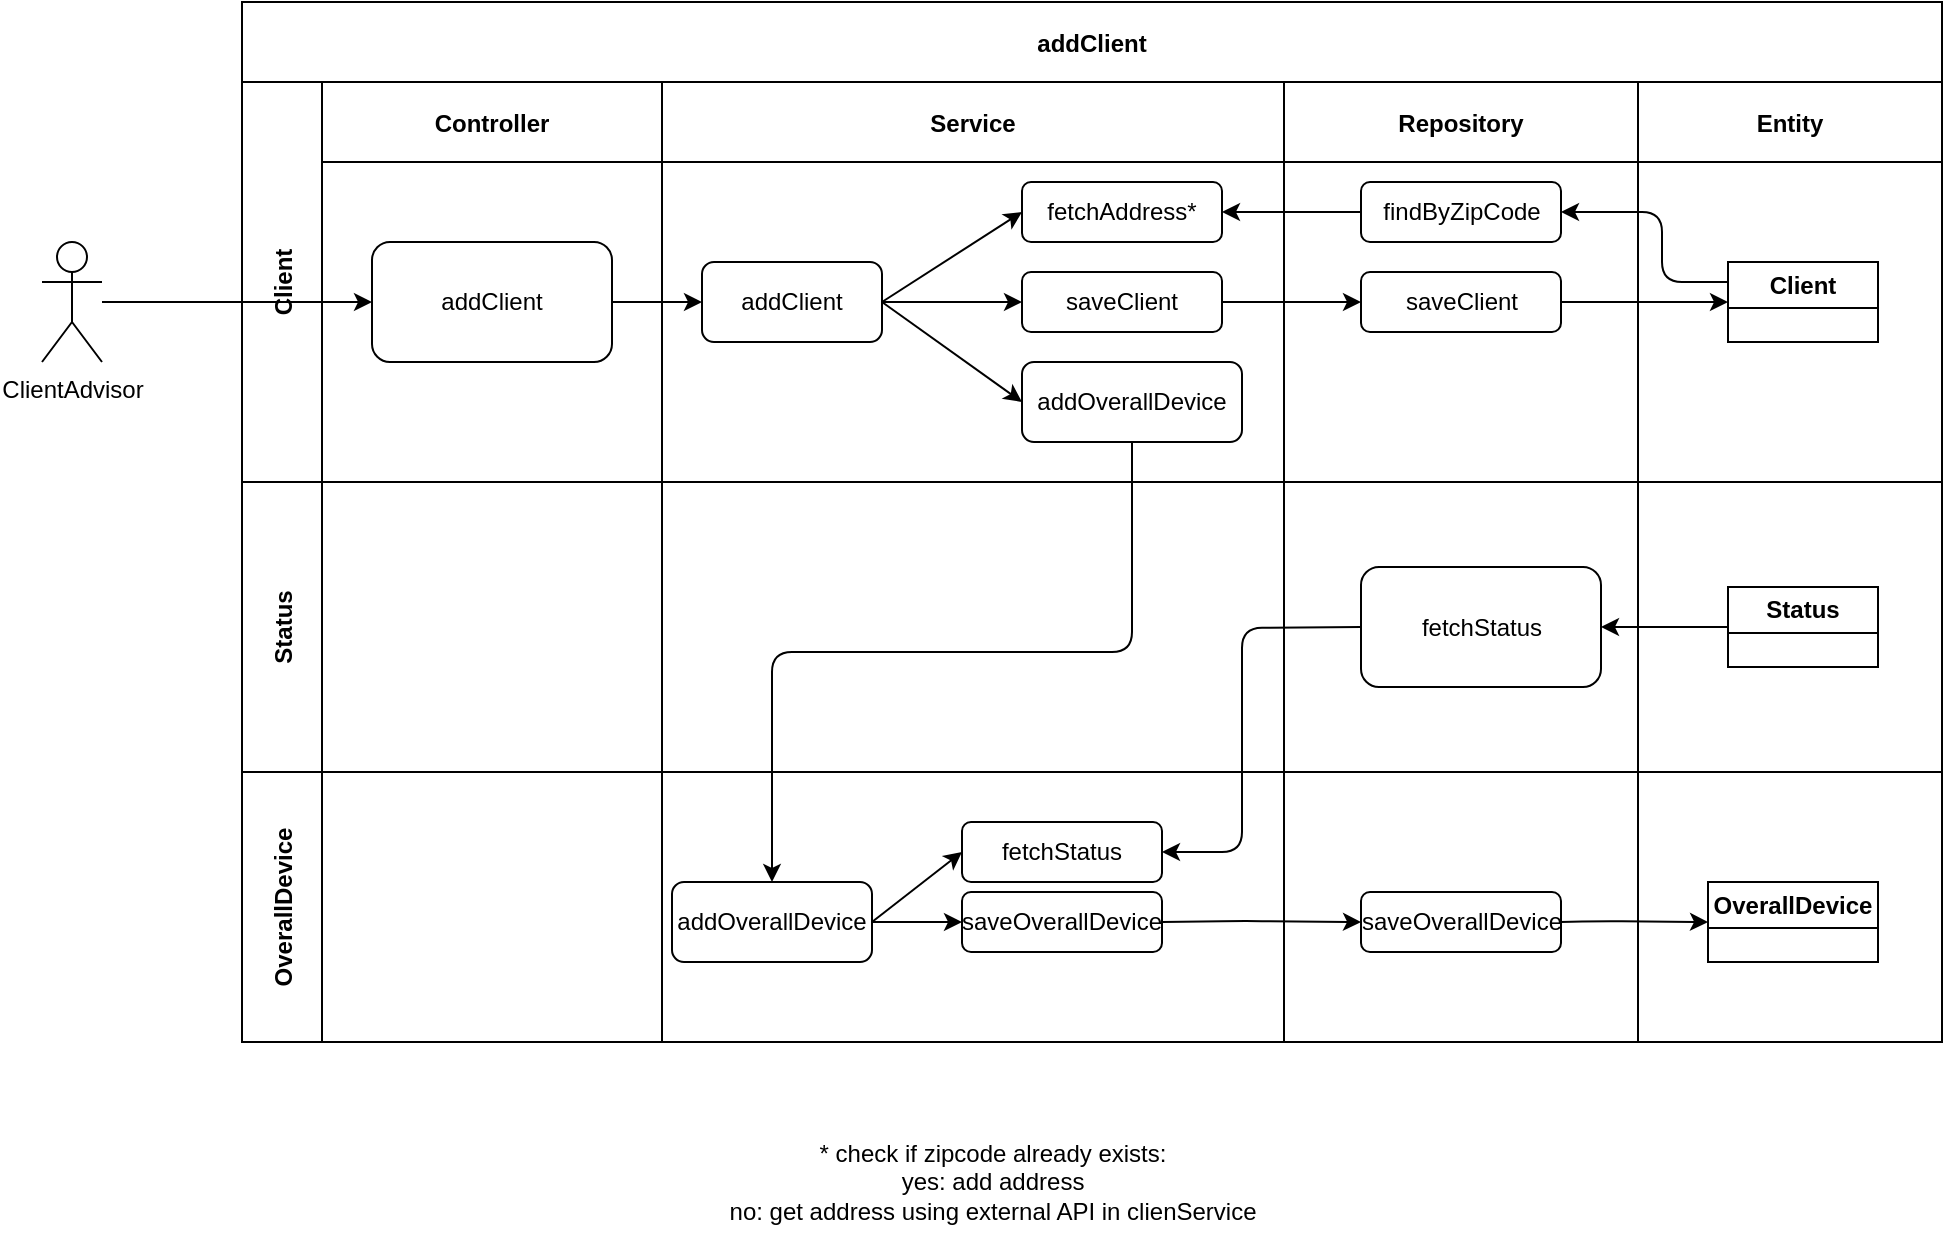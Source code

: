<mxfile>
    <diagram id="-zmcCSXWewOiJTIEjJnk" name="Page-1">
        <mxGraphModel dx="567" dy="751" grid="1" gridSize="10" guides="1" tooltips="1" connect="1" arrows="1" fold="1" page="1" pageScale="1" pageWidth="850" pageHeight="1100" math="0" shadow="0">
            <root>
                <mxCell id="0"/>
                <mxCell id="1" parent="0"/>
                <mxCell id="2" value="addClient" style="shape=table;childLayout=tableLayout;startSize=40;collapsible=0;recursiveResize=0;expand=0;fontStyle=1;" vertex="1" parent="1">
                    <mxGeometry x="140" y="20" width="850" height="520" as="geometry"/>
                </mxCell>
                <mxCell id="3" value="Client" style="shape=tableRow;horizontal=0;startSize=40;swimlaneHead=0;swimlaneBody=0;top=0;left=0;bottom=0;right=0;dropTarget=0;fillColor=none;collapsible=0;recursiveResize=0;expand=0;fontStyle=1;" vertex="1" parent="2">
                    <mxGeometry y="40" width="850" height="200" as="geometry"/>
                </mxCell>
                <mxCell id="4" value="Controller" style="swimlane;swimlaneHead=0;swimlaneBody=0;fontStyle=0;connectable=0;fillColor=none;startSize=40;collapsible=0;recursiveResize=0;expand=0;fontStyle=1;" vertex="1" parent="3">
                    <mxGeometry x="40" width="170" height="200" as="geometry">
                        <mxRectangle width="170" height="200" as="alternateBounds"/>
                    </mxGeometry>
                </mxCell>
                <mxCell id="45" value="addClient" style="rounded=1;whiteSpace=wrap;html=1;" vertex="1" parent="4">
                    <mxGeometry x="25" y="80" width="120" height="60" as="geometry"/>
                </mxCell>
                <mxCell id="5" value="Service" style="swimlane;swimlaneHead=0;swimlaneBody=0;fontStyle=0;connectable=0;fillColor=none;startSize=40;collapsible=0;recursiveResize=0;expand=0;fontStyle=1;" vertex="1" parent="3">
                    <mxGeometry x="210" width="311" height="200" as="geometry">
                        <mxRectangle width="311" height="200" as="alternateBounds"/>
                    </mxGeometry>
                </mxCell>
                <mxCell id="195" style="edgeStyle=none;html=1;exitX=1;exitY=0.5;exitDx=0;exitDy=0;entryX=0;entryY=0.5;entryDx=0;entryDy=0;" edge="1" parent="5" source="61" target="191">
                    <mxGeometry relative="1" as="geometry"/>
                </mxCell>
                <mxCell id="61" value="addClient" style="rounded=1;whiteSpace=wrap;html=1;" vertex="1" parent="5">
                    <mxGeometry x="20" y="90" width="90" height="40" as="geometry"/>
                </mxCell>
                <mxCell id="80" value="saveClient" style="rounded=1;whiteSpace=wrap;html=1;" vertex="1" parent="5">
                    <mxGeometry x="180" y="95" width="100" height="30" as="geometry"/>
                </mxCell>
                <mxCell id="141" style="edgeStyle=none;html=1;exitX=1;exitY=0.5;exitDx=0;exitDy=0;entryX=0;entryY=0.5;entryDx=0;entryDy=0;" edge="1" parent="5" source="61" target="80">
                    <mxGeometry relative="1" as="geometry"/>
                </mxCell>
                <mxCell id="136" value="addOverallDevice" style="rounded=1;whiteSpace=wrap;html=1;" vertex="1" parent="5">
                    <mxGeometry x="180" y="140" width="110" height="40" as="geometry"/>
                </mxCell>
                <mxCell id="142" style="edgeStyle=none;html=1;exitX=1;exitY=0.5;exitDx=0;exitDy=0;entryX=0;entryY=0.5;entryDx=0;entryDy=0;" edge="1" parent="5" source="61" target="136">
                    <mxGeometry relative="1" as="geometry"/>
                </mxCell>
                <mxCell id="191" value="fetchAddress*" style="rounded=1;whiteSpace=wrap;html=1;" vertex="1" parent="5">
                    <mxGeometry x="180" y="50" width="100" height="30" as="geometry"/>
                </mxCell>
                <mxCell id="6" value="Repository" style="swimlane;swimlaneHead=0;swimlaneBody=0;fontStyle=0;connectable=0;fillColor=none;startSize=40;collapsible=0;recursiveResize=0;expand=0;fontStyle=1;" vertex="1" parent="3">
                    <mxGeometry x="521" width="177" height="200" as="geometry">
                        <mxRectangle width="177" height="200" as="alternateBounds"/>
                    </mxGeometry>
                </mxCell>
                <mxCell id="92" value="saveClient" style="rounded=1;whiteSpace=wrap;html=1;" vertex="1" parent="6">
                    <mxGeometry x="38.5" y="95" width="100" height="30" as="geometry"/>
                </mxCell>
                <mxCell id="185" value="findByZipCode" style="rounded=1;whiteSpace=wrap;html=1;" vertex="1" parent="6">
                    <mxGeometry x="38.5" y="50" width="100" height="30" as="geometry"/>
                </mxCell>
                <mxCell id="23" value="Entity" style="swimlane;swimlaneHead=0;swimlaneBody=0;fontStyle=0;connectable=0;fillColor=none;startSize=40;collapsible=0;recursiveResize=0;expand=0;fontStyle=1;" vertex="1" parent="3">
                    <mxGeometry x="698" width="152" height="200" as="geometry">
                        <mxRectangle width="152" height="200" as="alternateBounds"/>
                    </mxGeometry>
                </mxCell>
                <mxCell id="50" value="Client" style="swimlane;whiteSpace=wrap;html=1;" vertex="1" parent="23">
                    <mxGeometry x="45" y="90" width="75" height="40" as="geometry"/>
                </mxCell>
                <mxCell id="64" style="edgeStyle=none;html=1;exitX=1;exitY=0.5;exitDx=0;exitDy=0;entryX=0;entryY=0.5;entryDx=0;entryDy=0;" edge="1" parent="3" source="45" target="61">
                    <mxGeometry relative="1" as="geometry"/>
                </mxCell>
                <mxCell id="95" style="edgeStyle=none;html=1;exitX=1;exitY=0.5;exitDx=0;exitDy=0;entryX=0;entryY=0.5;entryDx=0;entryDy=0;" edge="1" parent="3" source="92" target="50">
                    <mxGeometry relative="1" as="geometry">
                        <mxPoint x="755" y="95" as="targetPoint"/>
                        <Array as="points"/>
                    </mxGeometry>
                </mxCell>
                <mxCell id="143" style="edgeStyle=none;html=1;exitX=1;exitY=0.5;exitDx=0;exitDy=0;entryX=0;entryY=0.5;entryDx=0;entryDy=0;" edge="1" parent="3" source="80" target="92">
                    <mxGeometry relative="1" as="geometry"/>
                </mxCell>
                <mxCell id="186" style="edgeStyle=none;html=1;exitX=0;exitY=0.25;exitDx=0;exitDy=0;entryX=1;entryY=0.5;entryDx=0;entryDy=0;" edge="1" parent="3" source="50" target="185">
                    <mxGeometry relative="1" as="geometry">
                        <Array as="points">
                            <mxPoint x="710" y="100"/>
                            <mxPoint x="710" y="65"/>
                        </Array>
                    </mxGeometry>
                </mxCell>
                <mxCell id="194" style="edgeStyle=none;html=1;exitX=0;exitY=0.5;exitDx=0;exitDy=0;entryX=1;entryY=0.5;entryDx=0;entryDy=0;" edge="1" parent="3" source="185" target="191">
                    <mxGeometry relative="1" as="geometry"/>
                </mxCell>
                <mxCell id="29" value="Status" style="shape=tableRow;horizontal=0;startSize=40;swimlaneHead=0;swimlaneBody=0;top=0;left=0;bottom=0;right=0;dropTarget=0;fillColor=none;collapsible=0;recursiveResize=0;expand=0;fontStyle=1;" vertex="1" parent="2">
                    <mxGeometry y="240" width="850" height="145" as="geometry"/>
                </mxCell>
                <mxCell id="30" style="swimlane;swimlaneHead=0;swimlaneBody=0;fontStyle=0;connectable=0;fillColor=none;startSize=0;collapsible=0;recursiveResize=0;expand=0;fontStyle=1;" vertex="1" parent="29">
                    <mxGeometry x="40" width="170" height="145" as="geometry">
                        <mxRectangle width="170" height="145" as="alternateBounds"/>
                    </mxGeometry>
                </mxCell>
                <mxCell id="31" value="" style="swimlane;swimlaneHead=0;swimlaneBody=0;fontStyle=0;connectable=0;fillColor=none;startSize=0;collapsible=0;recursiveResize=0;expand=0;fontStyle=1;" vertex="1" parent="29">
                    <mxGeometry x="210" width="311" height="145" as="geometry">
                        <mxRectangle width="311" height="145" as="alternateBounds"/>
                    </mxGeometry>
                </mxCell>
                <mxCell id="32" style="swimlane;swimlaneHead=0;swimlaneBody=0;fontStyle=0;connectable=0;fillColor=none;startSize=0;collapsible=0;recursiveResize=0;expand=0;fontStyle=1;" vertex="1" parent="29">
                    <mxGeometry x="521" width="177" height="145" as="geometry">
                        <mxRectangle width="177" height="145" as="alternateBounds"/>
                    </mxGeometry>
                </mxCell>
                <mxCell id="54" value="fetchStatus" style="rounded=1;whiteSpace=wrap;html=1;" vertex="1" parent="32">
                    <mxGeometry x="38.5" y="42.5" width="120" height="60" as="geometry"/>
                </mxCell>
                <mxCell id="46" value="Status" style="swimlane;whiteSpace=wrap;html=1;" vertex="1" parent="32">
                    <mxGeometry x="222" y="52.5" width="75" height="40" as="geometry"/>
                </mxCell>
                <mxCell id="55" style="edgeStyle=none;html=1;exitX=0;exitY=0.5;exitDx=0;exitDy=0;entryX=1;entryY=0.5;entryDx=0;entryDy=0;" edge="1" parent="32" source="46" target="54">
                    <mxGeometry relative="1" as="geometry"/>
                </mxCell>
                <mxCell id="33" style="swimlane;swimlaneHead=0;swimlaneBody=0;fontStyle=0;connectable=0;fillColor=none;startSize=0;collapsible=0;recursiveResize=0;expand=0;fontStyle=1;" vertex="1" parent="29">
                    <mxGeometry x="698" width="152" height="145" as="geometry">
                        <mxRectangle width="152" height="145" as="alternateBounds"/>
                    </mxGeometry>
                </mxCell>
                <mxCell id="34" value="OverallDevice" style="shape=tableRow;horizontal=0;startSize=40;swimlaneHead=0;swimlaneBody=0;top=0;left=0;bottom=0;right=0;dropTarget=0;fillColor=none;collapsible=0;recursiveResize=0;expand=0;fontStyle=1;" vertex="1" parent="2">
                    <mxGeometry y="385" width="850" height="135" as="geometry"/>
                </mxCell>
                <mxCell id="35" style="swimlane;swimlaneHead=0;swimlaneBody=0;fontStyle=0;connectable=0;fillColor=none;startSize=0;collapsible=0;recursiveResize=0;expand=0;fontStyle=1;" vertex="1" parent="34">
                    <mxGeometry x="40" width="170" height="135" as="geometry">
                        <mxRectangle width="170" height="135" as="alternateBounds"/>
                    </mxGeometry>
                </mxCell>
                <mxCell id="36" style="swimlane;swimlaneHead=0;swimlaneBody=0;fontStyle=0;connectable=0;fillColor=none;startSize=0;collapsible=0;recursiveResize=0;expand=0;fontStyle=1;" vertex="1" parent="34">
                    <mxGeometry x="210" width="311" height="135" as="geometry">
                        <mxRectangle width="311" height="135" as="alternateBounds"/>
                    </mxGeometry>
                </mxCell>
                <mxCell id="127" value="fetchStatus&lt;span style=&quot;color: rgba(0, 0, 0, 0); font-family: monospace; font-size: 0px; text-align: start;&quot;&gt;3CmxGraphModel%3E%3Croot%3E%3CmxCell%20id%3D%220%22%2F%3E%3CmxCell%20id%3D%221%22%20parent%3D%220%22%2F%3E%3CmxCell%20id%3D%222%22%20value%3D%22fetchStatus%22%20style%3D%22rounded%3D1%3BwhiteSpace%3Dwrap%3Bhtml%3D1%3B%22%20vertex%3D%221%22%20parent%3D%221%22%3E%3CmxGeometry%20x%3D%22482.5%22%20y%3D%22150%22%20width%3D%22120%22%20height%3D%2260%22%20as%3D%22geometry%22%2F%3E%3C%2FmxCell%3E%3C%2Froot%3E%3C%2FmxGraphModel&lt;/span&gt;" style="rounded=1;whiteSpace=wrap;html=1;" vertex="1" parent="36">
                    <mxGeometry x="150" y="25" width="100" height="30" as="geometry"/>
                </mxCell>
                <mxCell id="157" style="edgeStyle=none;html=1;exitX=1;exitY=0.5;exitDx=0;exitDy=0;entryX=0;entryY=0.5;entryDx=0;entryDy=0;" edge="1" parent="36" source="159">
                    <mxGeometry relative="1" as="geometry">
                        <mxPoint x="150" y="40" as="targetPoint"/>
                    </mxGeometry>
                </mxCell>
                <mxCell id="159" value="addOverallDevice" style="rounded=1;whiteSpace=wrap;html=1;" vertex="1" parent="36">
                    <mxGeometry x="5" y="55" width="100" height="40" as="geometry"/>
                </mxCell>
                <mxCell id="160" value="saveOverallDevice" style="rounded=1;whiteSpace=wrap;html=1;" vertex="1" parent="36">
                    <mxGeometry x="150" y="60" width="100" height="30" as="geometry"/>
                </mxCell>
                <mxCell id="158" style="edgeStyle=none;html=1;exitX=1;exitY=0.5;exitDx=0;exitDy=0;entryX=0;entryY=0.5;entryDx=0;entryDy=0;" edge="1" parent="36" source="159" target="160">
                    <mxGeometry relative="1" as="geometry"/>
                </mxCell>
                <mxCell id="163" value="OverallDevice" style="swimlane;whiteSpace=wrap;html=1;startSize=23;" vertex="1" parent="36">
                    <mxGeometry x="523" y="55" width="85" height="40" as="geometry"/>
                </mxCell>
                <mxCell id="162" value="saveOverallDevice" style="rounded=1;whiteSpace=wrap;html=1;" vertex="1" parent="36">
                    <mxGeometry x="349.5" y="60" width="100" height="30" as="geometry"/>
                </mxCell>
                <mxCell id="164" style="edgeStyle=none;html=1;exitX=1;exitY=0.5;exitDx=0;exitDy=0;entryX=0;entryY=0.5;entryDx=0;entryDy=0;" edge="1" parent="36" source="162" target="163">
                    <mxGeometry relative="1" as="geometry">
                        <Array as="points">
                            <mxPoint x="470" y="74.5"/>
                        </Array>
                    </mxGeometry>
                </mxCell>
                <mxCell id="165" style="edgeStyle=none;html=1;exitX=1;exitY=0.5;exitDx=0;exitDy=0;entryX=0;entryY=0.5;entryDx=0;entryDy=0;" edge="1" parent="36" source="160" target="162">
                    <mxGeometry relative="1" as="geometry">
                        <Array as="points">
                            <mxPoint x="290" y="74.5"/>
                        </Array>
                    </mxGeometry>
                </mxCell>
                <mxCell id="37" style="swimlane;swimlaneHead=0;swimlaneBody=0;fontStyle=0;connectable=0;fillColor=none;startSize=0;collapsible=0;recursiveResize=0;expand=0;fontStyle=1;" vertex="1" parent="34">
                    <mxGeometry x="521" width="177" height="135" as="geometry">
                        <mxRectangle width="177" height="135" as="alternateBounds"/>
                    </mxGeometry>
                </mxCell>
                <mxCell id="38" style="swimlane;swimlaneHead=0;swimlaneBody=0;fontStyle=0;connectable=0;fillColor=none;startSize=0;collapsible=0;recursiveResize=0;expand=0;fontStyle=1;" vertex="1" parent="34">
                    <mxGeometry x="698" width="152" height="135" as="geometry">
                        <mxRectangle width="152" height="135" as="alternateBounds"/>
                    </mxGeometry>
                </mxCell>
                <mxCell id="166" style="edgeStyle=none;html=1;exitX=0.5;exitY=1;exitDx=0;exitDy=0;entryX=0.5;entryY=0;entryDx=0;entryDy=0;" edge="1" parent="2" source="136" target="159">
                    <mxGeometry relative="1" as="geometry">
                        <Array as="points">
                            <mxPoint x="445" y="325"/>
                            <mxPoint x="265" y="325"/>
                        </Array>
                    </mxGeometry>
                </mxCell>
                <mxCell id="176" style="edgeStyle=none;html=1;exitX=0;exitY=0.5;exitDx=0;exitDy=0;entryX=1;entryY=0.5;entryDx=0;entryDy=0;" edge="1" parent="2" source="54" target="127">
                    <mxGeometry relative="1" as="geometry">
                        <Array as="points">
                            <mxPoint x="500" y="313"/>
                            <mxPoint x="500" y="425"/>
                        </Array>
                    </mxGeometry>
                </mxCell>
                <mxCell id="60" style="edgeStyle=none;html=1;" edge="1" parent="1" source="44" target="45">
                    <mxGeometry relative="1" as="geometry"/>
                </mxCell>
                <mxCell id="44" value="ClientAdvisor" style="shape=umlActor;verticalLabelPosition=bottom;verticalAlign=top;html=1;outlineConnect=0;" vertex="1" parent="1">
                    <mxGeometry x="40" y="140" width="30" height="60" as="geometry"/>
                </mxCell>
                <mxCell id="196" value="* check if zipcode already exists:&lt;br&gt;yes: add address&lt;br&gt;no: get address using external API in clienService" style="text;html=1;align=center;verticalAlign=middle;resizable=0;points=[];autosize=1;strokeColor=none;fillColor=none;" vertex="1" parent="1">
                    <mxGeometry x="370" y="580" width="290" height="60" as="geometry"/>
                </mxCell>
            </root>
        </mxGraphModel>
    </diagram>
</mxfile>
